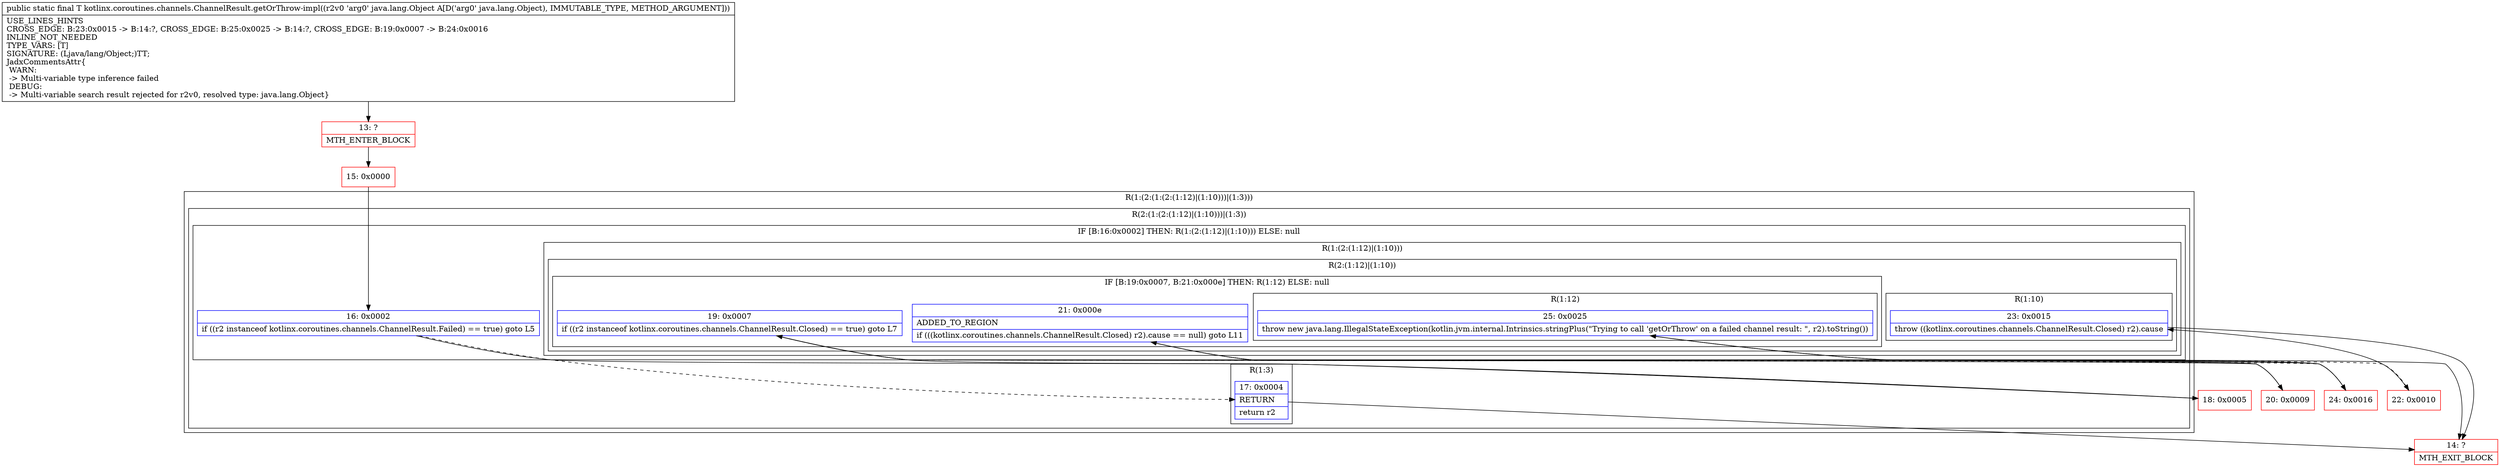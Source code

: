 digraph "CFG forkotlinx.coroutines.channels.ChannelResult.getOrThrow\-impl(Ljava\/lang\/Object;)Ljava\/lang\/Object;" {
subgraph cluster_Region_1888667599 {
label = "R(1:(2:(1:(2:(1:12)|(1:10)))|(1:3)))";
node [shape=record,color=blue];
subgraph cluster_Region_220625508 {
label = "R(2:(1:(2:(1:12)|(1:10)))|(1:3))";
node [shape=record,color=blue];
subgraph cluster_IfRegion_895878694 {
label = "IF [B:16:0x0002] THEN: R(1:(2:(1:12)|(1:10))) ELSE: null";
node [shape=record,color=blue];
Node_16 [shape=record,label="{16\:\ 0x0002|if ((r2 instanceof kotlinx.coroutines.channels.ChannelResult.Failed) == true) goto L5\l}"];
subgraph cluster_Region_2104603805 {
label = "R(1:(2:(1:12)|(1:10)))";
node [shape=record,color=blue];
subgraph cluster_Region_456898627 {
label = "R(2:(1:12)|(1:10))";
node [shape=record,color=blue];
subgraph cluster_IfRegion_636490778 {
label = "IF [B:19:0x0007, B:21:0x000e] THEN: R(1:12) ELSE: null";
node [shape=record,color=blue];
Node_19 [shape=record,label="{19\:\ 0x0007|if ((r2 instanceof kotlinx.coroutines.channels.ChannelResult.Closed) == true) goto L7\l}"];
Node_21 [shape=record,label="{21\:\ 0x000e|ADDED_TO_REGION\l|if (((kotlinx.coroutines.channels.ChannelResult.Closed) r2).cause == null) goto L11\l}"];
subgraph cluster_Region_547516852 {
label = "R(1:12)";
node [shape=record,color=blue];
Node_25 [shape=record,label="{25\:\ 0x0025|throw new java.lang.IllegalStateException(kotlin.jvm.internal.Intrinsics.stringPlus(\"Trying to call 'getOrThrow' on a failed channel result: \", r2).toString())\l}"];
}
}
subgraph cluster_Region_1342700641 {
label = "R(1:10)";
node [shape=record,color=blue];
Node_23 [shape=record,label="{23\:\ 0x0015|throw ((kotlinx.coroutines.channels.ChannelResult.Closed) r2).cause\l}"];
}
}
}
}
subgraph cluster_Region_372813698 {
label = "R(1:3)";
node [shape=record,color=blue];
Node_17 [shape=record,label="{17\:\ 0x0004|RETURN\l|return r2\l}"];
}
}
}
Node_13 [shape=record,color=red,label="{13\:\ ?|MTH_ENTER_BLOCK\l}"];
Node_15 [shape=record,color=red,label="{15\:\ 0x0000}"];
Node_14 [shape=record,color=red,label="{14\:\ ?|MTH_EXIT_BLOCK\l}"];
Node_18 [shape=record,color=red,label="{18\:\ 0x0005}"];
Node_20 [shape=record,color=red,label="{20\:\ 0x0009}"];
Node_22 [shape=record,color=red,label="{22\:\ 0x0010}"];
Node_24 [shape=record,color=red,label="{24\:\ 0x0016}"];
MethodNode[shape=record,label="{public static final T kotlinx.coroutines.channels.ChannelResult.getOrThrow\-impl((r2v0 'arg0' java.lang.Object A[D('arg0' java.lang.Object), IMMUTABLE_TYPE, METHOD_ARGUMENT]))  | USE_LINES_HINTS\lCROSS_EDGE: B:23:0x0015 \-\> B:14:?, CROSS_EDGE: B:25:0x0025 \-\> B:14:?, CROSS_EDGE: B:19:0x0007 \-\> B:24:0x0016\lINLINE_NOT_NEEDED\lTYPE_VARS: [T]\lSIGNATURE: (Ljava\/lang\/Object;)TT;\lJadxCommentsAttr\{\l WARN: \l \-\> Multi\-variable type inference failed\l DEBUG: \l \-\> Multi\-variable search result rejected for r2v0, resolved type: java.lang.Object\}\l}"];
MethodNode -> Node_13;Node_16 -> Node_17[style=dashed];
Node_16 -> Node_18;
Node_19 -> Node_20;
Node_19 -> Node_24[style=dashed];
Node_21 -> Node_22[style=dashed];
Node_21 -> Node_24;
Node_25 -> Node_14;
Node_23 -> Node_14;
Node_17 -> Node_14;
Node_13 -> Node_15;
Node_15 -> Node_16;
Node_18 -> Node_19;
Node_20 -> Node_21;
Node_22 -> Node_23;
Node_24 -> Node_25;
}

